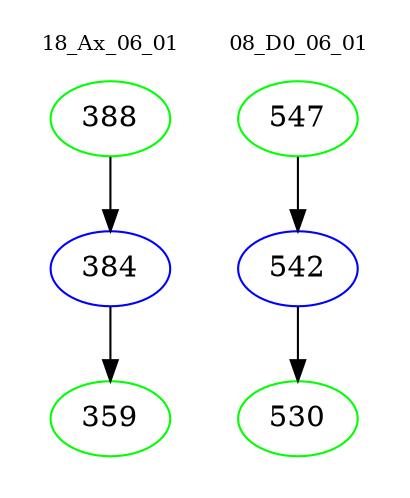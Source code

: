 digraph{
subgraph cluster_0 {
color = white
label = "18_Ax_06_01";
fontsize=10;
T0_388 [label="388", color="green"]
T0_388 -> T0_384 [color="black"]
T0_384 [label="384", color="blue"]
T0_384 -> T0_359 [color="black"]
T0_359 [label="359", color="green"]
}
subgraph cluster_1 {
color = white
label = "08_D0_06_01";
fontsize=10;
T1_547 [label="547", color="green"]
T1_547 -> T1_542 [color="black"]
T1_542 [label="542", color="blue"]
T1_542 -> T1_530 [color="black"]
T1_530 [label="530", color="green"]
}
}

